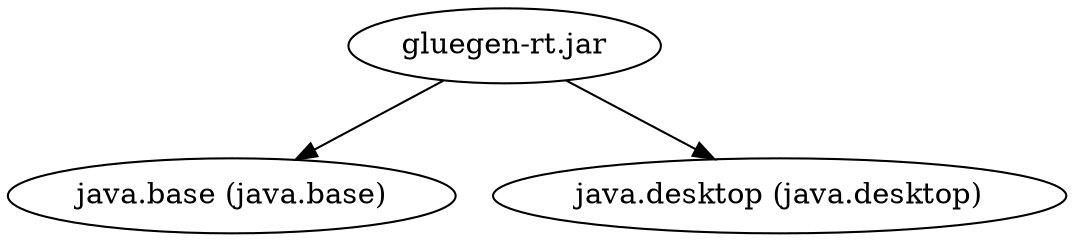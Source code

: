 digraph "summary" {
  "gluegen-rt.jar"                                   -> "java.base (java.base)";
  "gluegen-rt.jar"                                   -> "java.desktop (java.desktop)";
}
